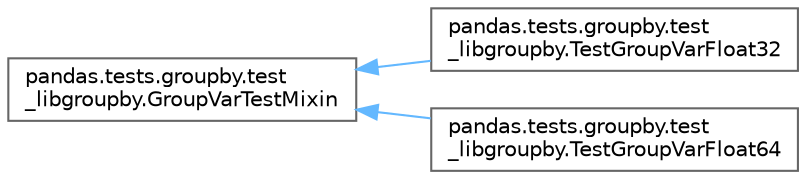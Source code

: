 digraph "Graphical Class Hierarchy"
{
 // LATEX_PDF_SIZE
  bgcolor="transparent";
  edge [fontname=Helvetica,fontsize=10,labelfontname=Helvetica,labelfontsize=10];
  node [fontname=Helvetica,fontsize=10,shape=box,height=0.2,width=0.4];
  rankdir="LR";
  Node0 [id="Node000000",label="pandas.tests.groupby.test\l_libgroupby.GroupVarTestMixin",height=0.2,width=0.4,color="grey40", fillcolor="white", style="filled",URL="$d6/dab/classpandas_1_1tests_1_1groupby_1_1test__libgroupby_1_1GroupVarTestMixin.html",tooltip=" "];
  Node0 -> Node1 [id="edge4682_Node000000_Node000001",dir="back",color="steelblue1",style="solid",tooltip=" "];
  Node1 [id="Node000001",label="pandas.tests.groupby.test\l_libgroupby.TestGroupVarFloat32",height=0.2,width=0.4,color="grey40", fillcolor="white", style="filled",URL="$d9/d67/classpandas_1_1tests_1_1groupby_1_1test__libgroupby_1_1TestGroupVarFloat32.html",tooltip=" "];
  Node0 -> Node2 [id="edge4683_Node000000_Node000002",dir="back",color="steelblue1",style="solid",tooltip=" "];
  Node2 [id="Node000002",label="pandas.tests.groupby.test\l_libgroupby.TestGroupVarFloat64",height=0.2,width=0.4,color="grey40", fillcolor="white", style="filled",URL="$d3/d79/classpandas_1_1tests_1_1groupby_1_1test__libgroupby_1_1TestGroupVarFloat64.html",tooltip=" "];
}
